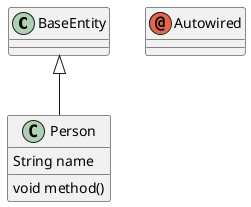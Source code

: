 @startuml

class BaseEntity {}

class Person extends BaseEntity{
    String name
    void method()
}

annotation Autowired {}

@enduml